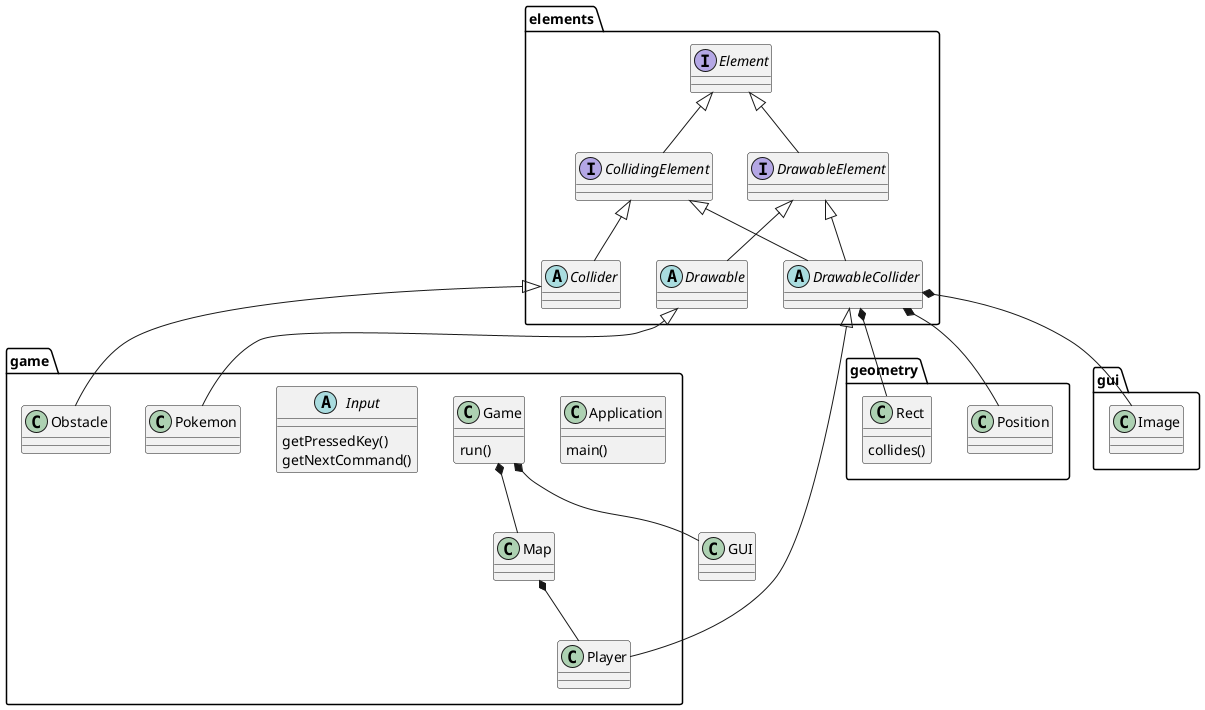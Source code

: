 @startuml

package elements {
    interface CollidingElement
    interface DrawableElement
    interface Element
    abstract class Drawable
    abstract class Collider
    abstract class DrawableCollider
}

package game {
    class Application {
        main()
    }

    class Game {
        run()
    }

    abstract class Input {
        getPressedKey()
        getNextCommand()
    }

    class Map
    class Player
    class Pokemon
    class Obstacle
}

package geometry {
    class Position

    class Rect {
        collides()
    }
}

package gui {
    class Image
}

Game *-- GUI
Game *-- Map

Map *-- Player

Element <|-- CollidingElement
Element <|-- DrawableElement

DrawableCollider *-- Position
DrawableCollider *-- Image
DrawableCollider *-- Rect

CollidingElement <|-- Collider
CollidingElement <|-- DrawableCollider

DrawableElement <|-- Drawable
DrawableElement <|-- DrawableCollider

DrawableCollider <|-- Player

Drawable <|-- Pokemon

Collider <|-- Obstacle

@enduml